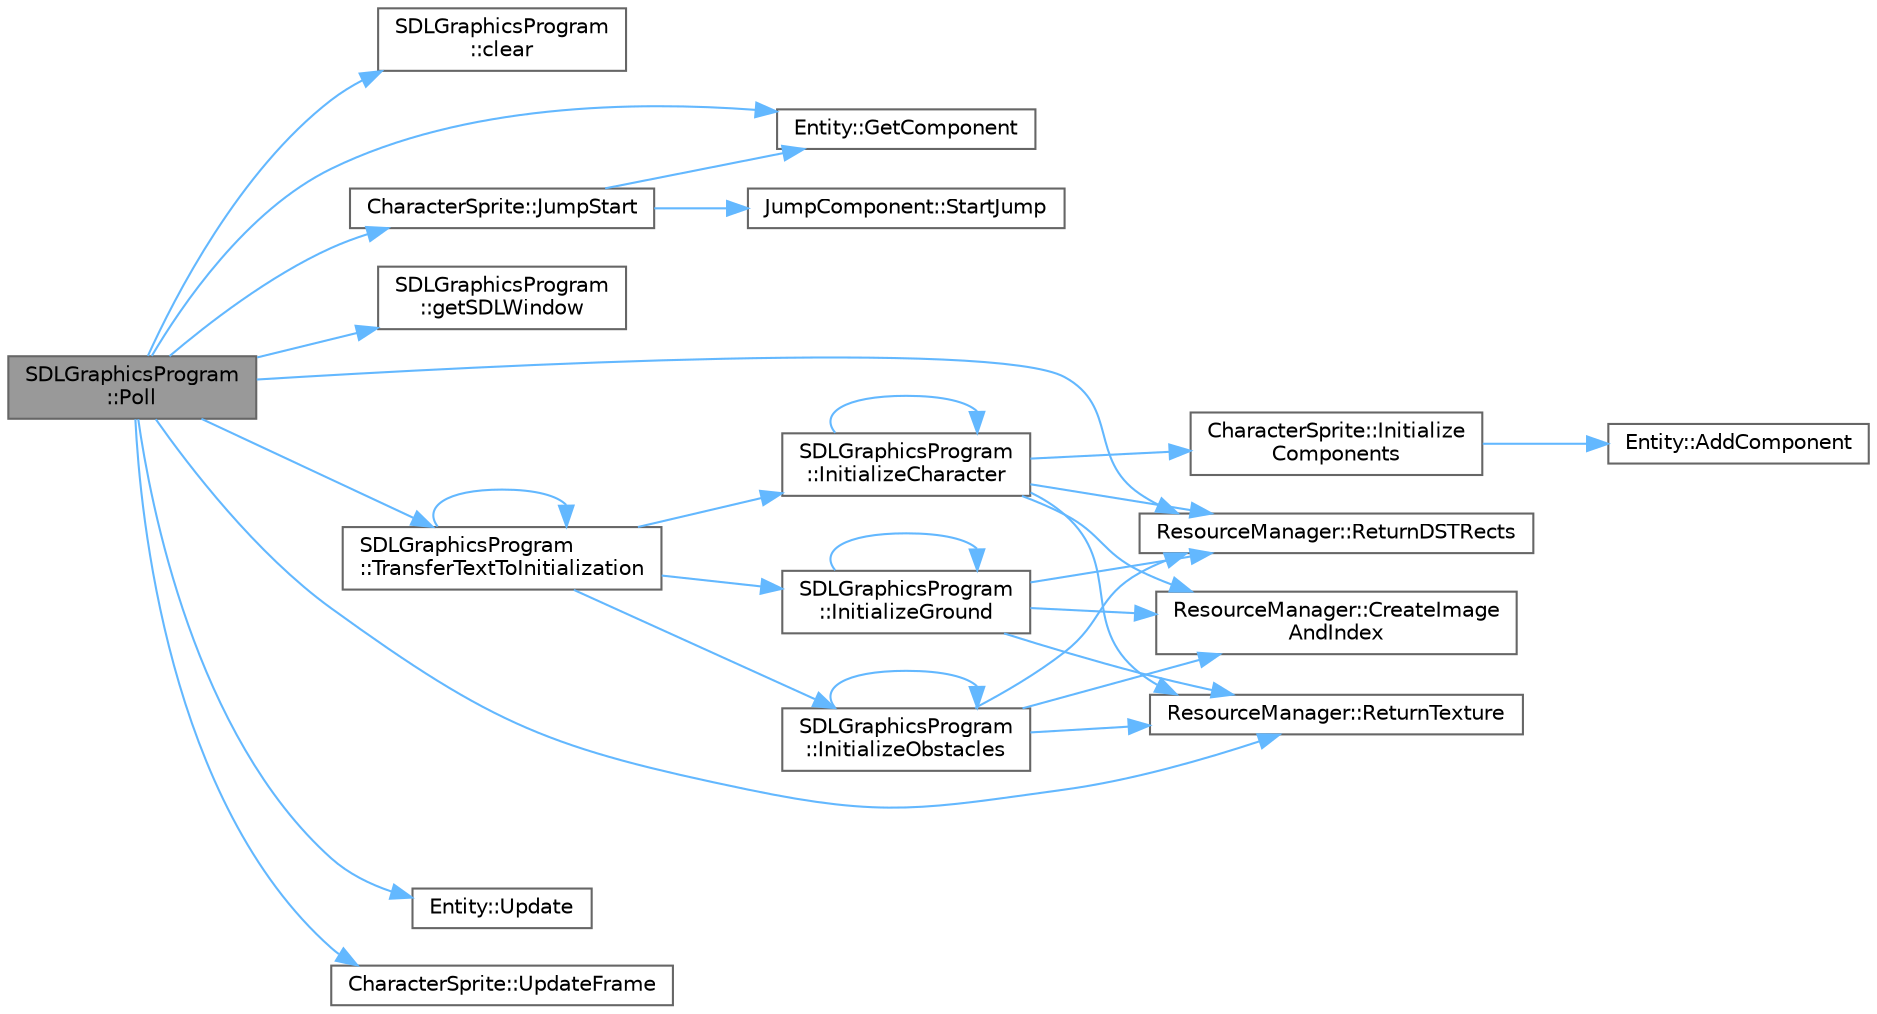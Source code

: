digraph "SDLGraphicsProgram::Poll"
{
 // LATEX_PDF_SIZE
  bgcolor="transparent";
  edge [fontname=Helvetica,fontsize=10,labelfontname=Helvetica,labelfontsize=10];
  node [fontname=Helvetica,fontsize=10,shape=box,height=0.2,width=0.4];
  rankdir="LR";
  Node1 [id="Node000001",label="SDLGraphicsProgram\l::Poll",height=0.2,width=0.4,color="gray40", fillcolor="grey60", style="filled", fontcolor="black",tooltip="Polls events."];
  Node1 -> Node2 [id="edge30_Node000001_Node000002",color="steelblue1",style="solid",tooltip=" "];
  Node2 [id="Node000002",label="SDLGraphicsProgram\l::clear",height=0.2,width=0.4,color="grey40", fillcolor="white", style="filled",URL="$class_s_d_l_graphics_program.html#a56942edfd4c5f45334ba55adb2558d35",tooltip="Clears the screen."];
  Node1 -> Node3 [id="edge31_Node000001_Node000003",color="steelblue1",style="solid",tooltip=" "];
  Node3 [id="Node000003",label="Entity::GetComponent",height=0.2,width=0.4,color="grey40", fillcolor="white", style="filled",URL="$class_entity.html#a350bdcc5c37bcd893b07ddaae9ae6c18",tooltip="Gets a component of a specific type attached to the entity."];
  Node1 -> Node4 [id="edge32_Node000001_Node000004",color="steelblue1",style="solid",tooltip=" "];
  Node4 [id="Node000004",label="SDLGraphicsProgram\l::getSDLWindow",height=0.2,width=0.4,color="grey40", fillcolor="white", style="filled",URL="$class_s_d_l_graphics_program.html#a42e9554ec5b497551530bd5a8ca9585f",tooltip="Gets a pointer to the SDL window."];
  Node1 -> Node5 [id="edge33_Node000001_Node000005",color="steelblue1",style="solid",tooltip=" "];
  Node5 [id="Node000005",label="CharacterSprite::JumpStart",height=0.2,width=0.4,color="grey40", fillcolor="white", style="filled",URL="$struct_character_sprite.html#a5afcd3563393c317fad16c3672303a05",tooltip="Initiates a jump for the character sprite."];
  Node5 -> Node3 [id="edge34_Node000005_Node000003",color="steelblue1",style="solid",tooltip=" "];
  Node5 -> Node6 [id="edge35_Node000005_Node000006",color="steelblue1",style="solid",tooltip=" "];
  Node6 [id="Node000006",label="JumpComponent::StartJump",height=0.2,width=0.4,color="grey40", fillcolor="white", style="filled",URL="$class_jump_component.html#a661f589953b5fe88ca2e6fb56f3f2453",tooltip="Initiates a jump."];
  Node1 -> Node7 [id="edge36_Node000001_Node000007",color="steelblue1",style="solid",tooltip=" "];
  Node7 [id="Node000007",label="ResourceManager::ReturnDSTRects",height=0.2,width=0.4,color="grey40", fillcolor="white", style="filled",URL="$class_resource_manager.html#a597107cacc4bfa9f007c579174c9919c",tooltip="Returns the destination rectangle associated with the given index."];
  Node1 -> Node8 [id="edge37_Node000001_Node000008",color="steelblue1",style="solid",tooltip=" "];
  Node8 [id="Node000008",label="ResourceManager::ReturnTexture",height=0.2,width=0.4,color="grey40", fillcolor="white", style="filled",URL="$class_resource_manager.html#afdfb9369c21581bf449f936de5f78818",tooltip="Returns the SDL texture associated with the given index."];
  Node1 -> Node9 [id="edge38_Node000001_Node000009",color="steelblue1",style="solid",tooltip=" "];
  Node9 [id="Node000009",label="SDLGraphicsProgram\l::TransferTextToInitialization",height=0.2,width=0.4,color="grey40", fillcolor="white", style="filled",URL="$class_s_d_l_graphics_program.html#a1dd00cec7e43cf3d966e1b3ba90cc967",tooltip="Transfers text to initialization."];
  Node9 -> Node10 [id="edge39_Node000009_Node000010",color="steelblue1",style="solid",tooltip=" "];
  Node10 [id="Node000010",label="SDLGraphicsProgram\l::InitializeCharacter",height=0.2,width=0.4,color="grey40", fillcolor="white", style="filled",URL="$class_s_d_l_graphics_program.html#a37f3daea1e5db840b5e616380b5caf40",tooltip="Initializes characters with a list of images."];
  Node10 -> Node11 [id="edge40_Node000010_Node000011",color="steelblue1",style="solid",tooltip=" "];
  Node11 [id="Node000011",label="ResourceManager::CreateImage\lAndIndex",height=0.2,width=0.4,color="grey40", fillcolor="white", style="filled",URL="$class_resource_manager.html#ae89723abada6d5873893032a43be8dde",tooltip="Creates an image from a file and indexes it."];
  Node10 -> Node10 [id="edge41_Node000010_Node000010",color="steelblue1",style="solid",tooltip=" "];
  Node10 -> Node12 [id="edge42_Node000010_Node000012",color="steelblue1",style="solid",tooltip=" "];
  Node12 [id="Node000012",label="CharacterSprite::Initialize\lComponents",height=0.2,width=0.4,color="grey40", fillcolor="white", style="filled",URL="$struct_character_sprite.html#a3c19c947d1524372a39a4d41c09df224",tooltip="Initializes components for the character sprite entity."];
  Node12 -> Node13 [id="edge43_Node000012_Node000013",color="steelblue1",style="solid",tooltip=" "];
  Node13 [id="Node000013",label="Entity::AddComponent",height=0.2,width=0.4,color="grey40", fillcolor="white", style="filled",URL="$class_entity.html#a9fe3ed2aea0d62baa3482903da5c4a32",tooltip="Adds a component to the entity."];
  Node10 -> Node7 [id="edge44_Node000010_Node000007",color="steelblue1",style="solid",tooltip=" "];
  Node10 -> Node8 [id="edge45_Node000010_Node000008",color="steelblue1",style="solid",tooltip=" "];
  Node9 -> Node14 [id="edge46_Node000009_Node000014",color="steelblue1",style="solid",tooltip=" "];
  Node14 [id="Node000014",label="SDLGraphicsProgram\l::InitializeGround",height=0.2,width=0.4,color="grey40", fillcolor="white", style="filled",URL="$class_s_d_l_graphics_program.html#a8ff8b9d8e200159125070107c3b2b9db",tooltip="Initializes ground with a single image."];
  Node14 -> Node11 [id="edge47_Node000014_Node000011",color="steelblue1",style="solid",tooltip=" "];
  Node14 -> Node14 [id="edge48_Node000014_Node000014",color="steelblue1",style="solid",tooltip=" "];
  Node14 -> Node7 [id="edge49_Node000014_Node000007",color="steelblue1",style="solid",tooltip=" "];
  Node14 -> Node8 [id="edge50_Node000014_Node000008",color="steelblue1",style="solid",tooltip=" "];
  Node9 -> Node15 [id="edge51_Node000009_Node000015",color="steelblue1",style="solid",tooltip=" "];
  Node15 [id="Node000015",label="SDLGraphicsProgram\l::InitializeObstacles",height=0.2,width=0.4,color="grey40", fillcolor="white", style="filled",URL="$class_s_d_l_graphics_program.html#ac022d90eea4dd356fd1dca8803da8037",tooltip="Initializes obstacles with a single image."];
  Node15 -> Node11 [id="edge52_Node000015_Node000011",color="steelblue1",style="solid",tooltip=" "];
  Node15 -> Node15 [id="edge53_Node000015_Node000015",color="steelblue1",style="solid",tooltip=" "];
  Node15 -> Node7 [id="edge54_Node000015_Node000007",color="steelblue1",style="solid",tooltip=" "];
  Node15 -> Node8 [id="edge55_Node000015_Node000008",color="steelblue1",style="solid",tooltip=" "];
  Node9 -> Node9 [id="edge56_Node000009_Node000009",color="steelblue1",style="solid",tooltip=" "];
  Node1 -> Node16 [id="edge57_Node000001_Node000016",color="steelblue1",style="solid",tooltip=" "];
  Node16 [id="Node000016",label="Entity::Update",height=0.2,width=0.4,color="grey40", fillcolor="white", style="filled",URL="$class_entity.html#a64043a3f77405466222ff997e272924f",tooltip="Updates all components attached to the entity."];
  Node1 -> Node17 [id="edge58_Node000001_Node000017",color="steelblue1",style="solid",tooltip=" "];
  Node17 [id="Node000017",label="CharacterSprite::UpdateFrame",height=0.2,width=0.4,color="grey40", fillcolor="white", style="filled",URL="$struct_character_sprite.html#a9b90215a5a9d150729691236dea8cd41",tooltip="Updates the frame of the character sprite animation."];
}
